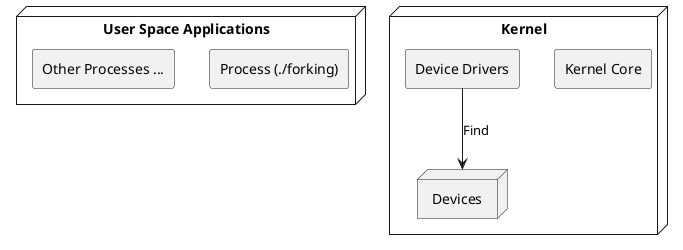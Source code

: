 @startuml
skinparam componentStyle rectangle

node "User Space Applications" {
[Process (./forking)] as Process
[Other Processes ...]
}

node "Kernel" {
    [Kernel Core]
    [Device Drivers] --> Devices : Find

}

node "Devices" {
}

@enduml
